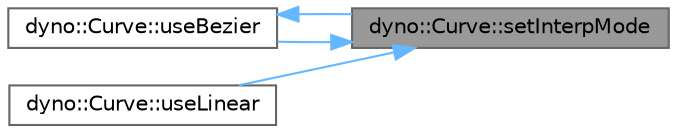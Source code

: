 digraph "dyno::Curve::setInterpMode"
{
 // LATEX_PDF_SIZE
  bgcolor="transparent";
  edge [fontname=Helvetica,fontsize=10,labelfontname=Helvetica,labelfontsize=10];
  node [fontname=Helvetica,fontsize=10,shape=box,height=0.2,width=0.4];
  rankdir="RL";
  Node1 [id="Node000001",label="dyno::Curve::setInterpMode",height=0.2,width=0.4,color="gray40", fillcolor="grey60", style="filled", fontcolor="black",tooltip=" "];
  Node1 -> Node2 [id="edge1_Node000001_Node000002",dir="back",color="steelblue1",style="solid",tooltip=" "];
  Node2 [id="Node000002",label="dyno::Curve::useBezier",height=0.2,width=0.4,color="grey40", fillcolor="white", style="filled",URL="$classdyno_1_1_curve.html#a51a7a13896a3cdd7c0ece07591d49f11",tooltip=" "];
  Node2 -> Node1 [id="edge2_Node000002_Node000001",dir="back",color="steelblue1",style="solid",tooltip=" "];
  Node1 -> Node3 [id="edge3_Node000001_Node000003",dir="back",color="steelblue1",style="solid",tooltip=" "];
  Node3 [id="Node000003",label="dyno::Curve::useLinear",height=0.2,width=0.4,color="grey40", fillcolor="white", style="filled",URL="$classdyno_1_1_curve.html#a5a5c9e2f7b83e9c54384d12659d465dd",tooltip=" "];
}
